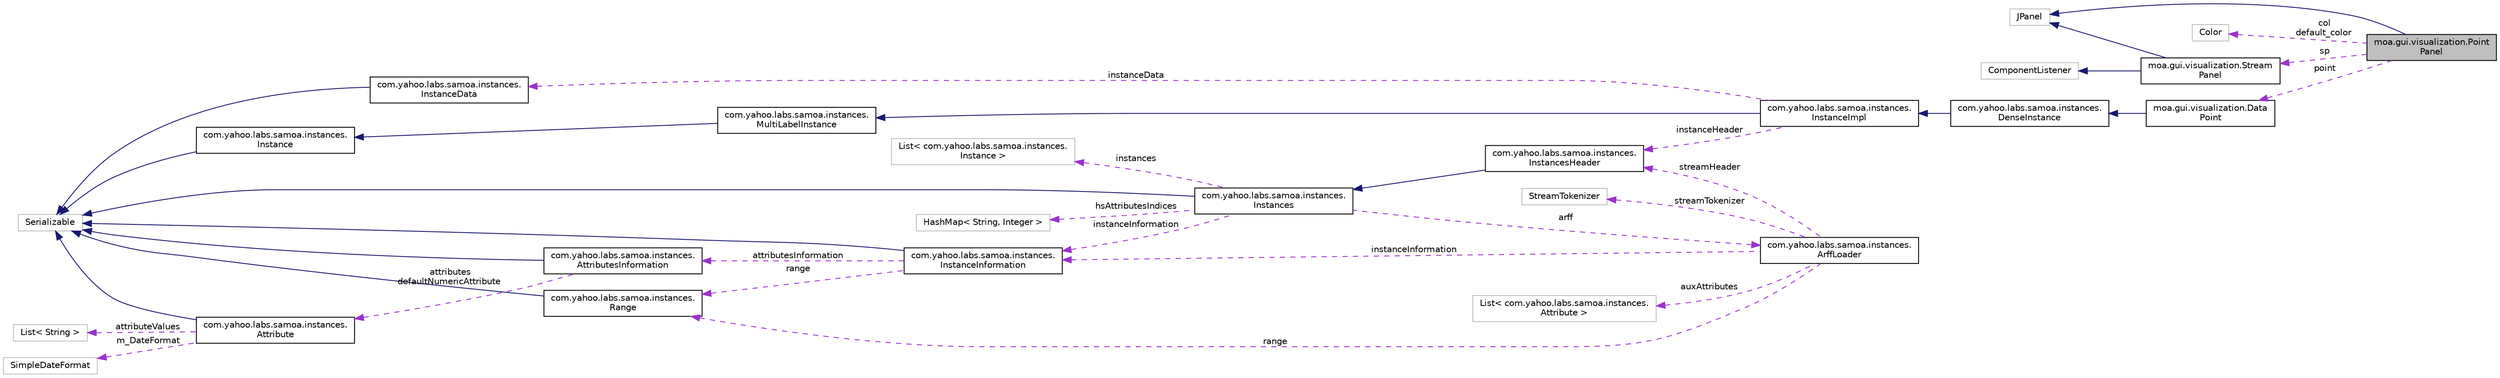digraph "moa.gui.visualization.PointPanel"
{
 // LATEX_PDF_SIZE
  edge [fontname="Helvetica",fontsize="10",labelfontname="Helvetica",labelfontsize="10"];
  node [fontname="Helvetica",fontsize="10",shape=record];
  rankdir="LR";
  Node1 [label="moa.gui.visualization.Point\lPanel",height=0.2,width=0.4,color="black", fillcolor="grey75", style="filled", fontcolor="black",tooltip=" "];
  Node2 -> Node1 [dir="back",color="midnightblue",fontsize="10",style="solid",fontname="Helvetica"];
  Node2 [label="JPanel",height=0.2,width=0.4,color="grey75", fillcolor="white", style="filled",tooltip=" "];
  Node3 -> Node1 [dir="back",color="darkorchid3",fontsize="10",style="dashed",label=" col\ndefault_color" ,fontname="Helvetica"];
  Node3 [label="Color",height=0.2,width=0.4,color="grey75", fillcolor="white", style="filled",tooltip=" "];
  Node4 -> Node1 [dir="back",color="darkorchid3",fontsize="10",style="dashed",label=" sp" ,fontname="Helvetica"];
  Node4 [label="moa.gui.visualization.Stream\lPanel",height=0.2,width=0.4,color="black", fillcolor="white", style="filled",URL="$classmoa_1_1gui_1_1visualization_1_1_stream_panel.html",tooltip=" "];
  Node2 -> Node4 [dir="back",color="midnightblue",fontsize="10",style="solid",fontname="Helvetica"];
  Node5 -> Node4 [dir="back",color="midnightblue",fontsize="10",style="solid",fontname="Helvetica"];
  Node5 [label="ComponentListener",height=0.2,width=0.4,color="grey75", fillcolor="white", style="filled",tooltip=" "];
  Node6 -> Node1 [dir="back",color="darkorchid3",fontsize="10",style="dashed",label=" point" ,fontname="Helvetica"];
  Node6 [label="moa.gui.visualization.Data\lPoint",height=0.2,width=0.4,color="black", fillcolor="white", style="filled",URL="$classmoa_1_1gui_1_1visualization_1_1_data_point.html",tooltip=" "];
  Node7 -> Node6 [dir="back",color="midnightblue",fontsize="10",style="solid",fontname="Helvetica"];
  Node7 [label="com.yahoo.labs.samoa.instances.\lDenseInstance",height=0.2,width=0.4,color="black", fillcolor="white", style="filled",URL="$classcom_1_1yahoo_1_1labs_1_1samoa_1_1instances_1_1_dense_instance.html",tooltip=" "];
  Node8 -> Node7 [dir="back",color="midnightblue",fontsize="10",style="solid",fontname="Helvetica"];
  Node8 [label="com.yahoo.labs.samoa.instances.\lInstanceImpl",height=0.2,width=0.4,color="black", fillcolor="white", style="filled",URL="$classcom_1_1yahoo_1_1labs_1_1samoa_1_1instances_1_1_instance_impl.html",tooltip=" "];
  Node9 -> Node8 [dir="back",color="midnightblue",fontsize="10",style="solid",fontname="Helvetica"];
  Node9 [label="com.yahoo.labs.samoa.instances.\lMultiLabelInstance",height=0.2,width=0.4,color="black", fillcolor="white", style="filled",URL="$interfacecom_1_1yahoo_1_1labs_1_1samoa_1_1instances_1_1_multi_label_instance.html",tooltip=" "];
  Node10 -> Node9 [dir="back",color="midnightblue",fontsize="10",style="solid",fontname="Helvetica"];
  Node10 [label="com.yahoo.labs.samoa.instances.\lInstance",height=0.2,width=0.4,color="black", fillcolor="white", style="filled",URL="$interfacecom_1_1yahoo_1_1labs_1_1samoa_1_1instances_1_1_instance.html",tooltip=" "];
  Node11 -> Node10 [dir="back",color="midnightblue",fontsize="10",style="solid",fontname="Helvetica"];
  Node11 [label="Serializable",height=0.2,width=0.4,color="grey75", fillcolor="white", style="filled",tooltip=" "];
  Node12 -> Node8 [dir="back",color="darkorchid3",fontsize="10",style="dashed",label=" instanceHeader" ,fontname="Helvetica"];
  Node12 [label="com.yahoo.labs.samoa.instances.\lInstancesHeader",height=0.2,width=0.4,color="black", fillcolor="white", style="filled",URL="$classcom_1_1yahoo_1_1labs_1_1samoa_1_1instances_1_1_instances_header.html",tooltip=" "];
  Node13 -> Node12 [dir="back",color="midnightblue",fontsize="10",style="solid",fontname="Helvetica"];
  Node13 [label="com.yahoo.labs.samoa.instances.\lInstances",height=0.2,width=0.4,color="black", fillcolor="white", style="filled",URL="$classcom_1_1yahoo_1_1labs_1_1samoa_1_1instances_1_1_instances.html",tooltip=" "];
  Node11 -> Node13 [dir="back",color="midnightblue",fontsize="10",style="solid",fontname="Helvetica"];
  Node14 -> Node13 [dir="back",color="darkorchid3",fontsize="10",style="dashed",label=" arff" ,fontname="Helvetica"];
  Node14 [label="com.yahoo.labs.samoa.instances.\lArffLoader",height=0.2,width=0.4,color="black", fillcolor="white", style="filled",URL="$classcom_1_1yahoo_1_1labs_1_1samoa_1_1instances_1_1_arff_loader.html",tooltip=" "];
  Node12 -> Node14 [dir="back",color="darkorchid3",fontsize="10",style="dashed",label=" streamHeader" ,fontname="Helvetica"];
  Node15 -> Node14 [dir="back",color="darkorchid3",fontsize="10",style="dashed",label=" auxAttributes" ,fontname="Helvetica"];
  Node15 [label="List\< com.yahoo.labs.samoa.instances.\lAttribute \>",height=0.2,width=0.4,color="grey75", fillcolor="white", style="filled",tooltip=" "];
  Node16 -> Node14 [dir="back",color="darkorchid3",fontsize="10",style="dashed",label=" instanceInformation" ,fontname="Helvetica"];
  Node16 [label="com.yahoo.labs.samoa.instances.\lInstanceInformation",height=0.2,width=0.4,color="black", fillcolor="white", style="filled",URL="$classcom_1_1yahoo_1_1labs_1_1samoa_1_1instances_1_1_instance_information.html",tooltip=" "];
  Node11 -> Node16 [dir="back",color="midnightblue",fontsize="10",style="solid",fontname="Helvetica"];
  Node17 -> Node16 [dir="back",color="darkorchid3",fontsize="10",style="dashed",label=" attributesInformation" ,fontname="Helvetica"];
  Node17 [label="com.yahoo.labs.samoa.instances.\lAttributesInformation",height=0.2,width=0.4,color="black", fillcolor="white", style="filled",URL="$classcom_1_1yahoo_1_1labs_1_1samoa_1_1instances_1_1_attributes_information.html",tooltip=" "];
  Node11 -> Node17 [dir="back",color="midnightblue",fontsize="10",style="solid",fontname="Helvetica"];
  Node18 -> Node17 [dir="back",color="darkorchid3",fontsize="10",style="dashed",label=" attributes\ndefaultNumericAttribute" ,fontname="Helvetica"];
  Node18 [label="com.yahoo.labs.samoa.instances.\lAttribute",height=0.2,width=0.4,color="black", fillcolor="white", style="filled",URL="$classcom_1_1yahoo_1_1labs_1_1samoa_1_1instances_1_1_attribute.html",tooltip=" "];
  Node11 -> Node18 [dir="back",color="midnightblue",fontsize="10",style="solid",fontname="Helvetica"];
  Node19 -> Node18 [dir="back",color="darkorchid3",fontsize="10",style="dashed",label=" attributeValues" ,fontname="Helvetica"];
  Node19 [label="List\< String \>",height=0.2,width=0.4,color="grey75", fillcolor="white", style="filled",tooltip=" "];
  Node20 -> Node18 [dir="back",color="darkorchid3",fontsize="10",style="dashed",label=" m_DateFormat" ,fontname="Helvetica"];
  Node20 [label="SimpleDateFormat",height=0.2,width=0.4,color="grey75", fillcolor="white", style="filled",tooltip=" "];
  Node21 -> Node16 [dir="back",color="darkorchid3",fontsize="10",style="dashed",label=" range" ,fontname="Helvetica"];
  Node21 [label="com.yahoo.labs.samoa.instances.\lRange",height=0.2,width=0.4,color="black", fillcolor="white", style="filled",URL="$classcom_1_1yahoo_1_1labs_1_1samoa_1_1instances_1_1_range.html",tooltip=" "];
  Node11 -> Node21 [dir="back",color="midnightblue",fontsize="10",style="solid",fontname="Helvetica"];
  Node21 -> Node14 [dir="back",color="darkorchid3",fontsize="10",style="dashed",label=" range" ,fontname="Helvetica"];
  Node22 -> Node14 [dir="back",color="darkorchid3",fontsize="10",style="dashed",label=" streamTokenizer" ,fontname="Helvetica"];
  Node22 [label="StreamTokenizer",height=0.2,width=0.4,color="grey75", fillcolor="white", style="filled",tooltip=" "];
  Node23 -> Node13 [dir="back",color="darkorchid3",fontsize="10",style="dashed",label=" instances" ,fontname="Helvetica"];
  Node23 [label="List\< com.yahoo.labs.samoa.instances.\lInstance \>",height=0.2,width=0.4,color="grey75", fillcolor="white", style="filled",tooltip=" "];
  Node16 -> Node13 [dir="back",color="darkorchid3",fontsize="10",style="dashed",label=" instanceInformation" ,fontname="Helvetica"];
  Node24 -> Node13 [dir="back",color="darkorchid3",fontsize="10",style="dashed",label=" hsAttributesIndices" ,fontname="Helvetica"];
  Node24 [label="HashMap\< String, Integer \>",height=0.2,width=0.4,color="grey75", fillcolor="white", style="filled",tooltip=" "];
  Node25 -> Node8 [dir="back",color="darkorchid3",fontsize="10",style="dashed",label=" instanceData" ,fontname="Helvetica"];
  Node25 [label="com.yahoo.labs.samoa.instances.\lInstanceData",height=0.2,width=0.4,color="black", fillcolor="white", style="filled",URL="$interfacecom_1_1yahoo_1_1labs_1_1samoa_1_1instances_1_1_instance_data.html",tooltip=" "];
  Node11 -> Node25 [dir="back",color="midnightblue",fontsize="10",style="solid",fontname="Helvetica"];
}
